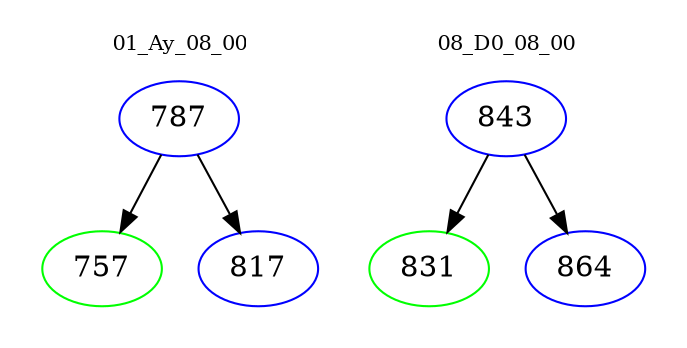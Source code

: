 digraph{
subgraph cluster_0 {
color = white
label = "01_Ay_08_00";
fontsize=10;
T0_787 [label="787", color="blue"]
T0_787 -> T0_757 [color="black"]
T0_757 [label="757", color="green"]
T0_787 -> T0_817 [color="black"]
T0_817 [label="817", color="blue"]
}
subgraph cluster_1 {
color = white
label = "08_D0_08_00";
fontsize=10;
T1_843 [label="843", color="blue"]
T1_843 -> T1_831 [color="black"]
T1_831 [label="831", color="green"]
T1_843 -> T1_864 [color="black"]
T1_864 [label="864", color="blue"]
}
}

